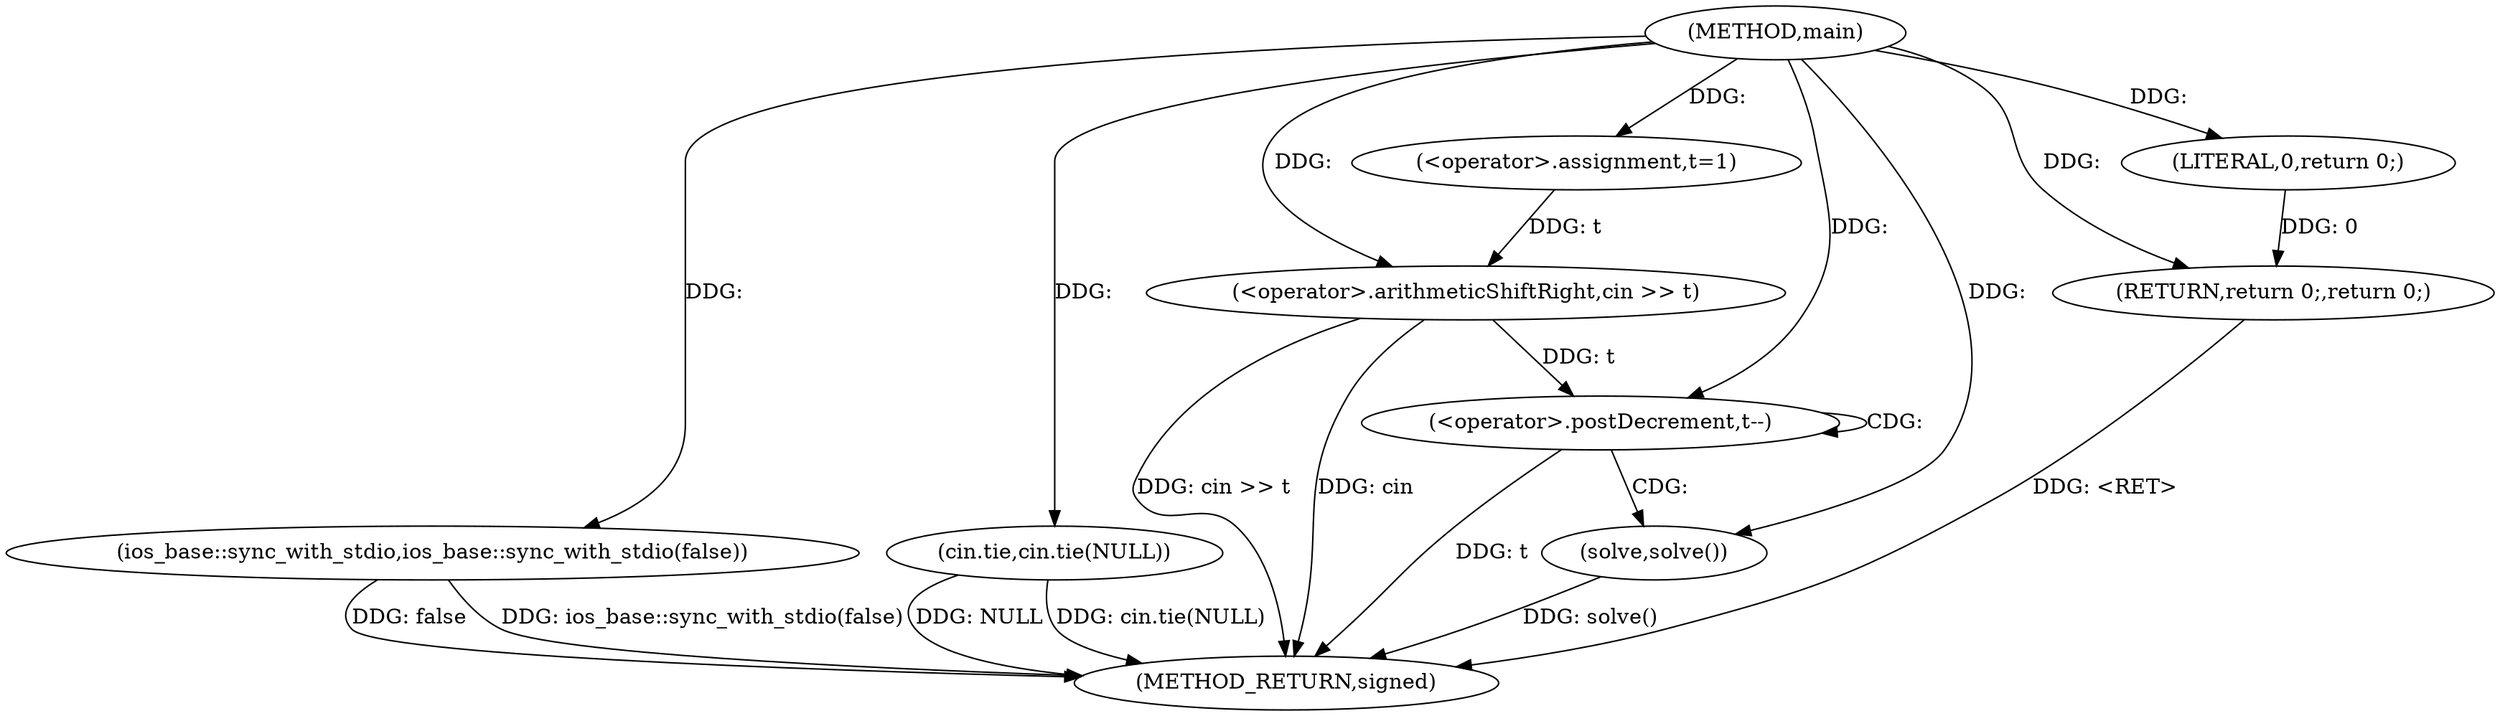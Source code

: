 digraph "main" {  
"1000144" [label = "(METHOD,main)" ]
"1000164" [label = "(METHOD_RETURN,signed)" ]
"1000146" [label = "(ios_base::sync_with_stdio,ios_base::sync_with_stdio(false))" ]
"1000148" [label = "(cin.tie,cin.tie(NULL))" ]
"1000151" [label = "(<operator>.assignment,t=1)" ]
"1000154" [label = "(<operator>.arithmeticShiftRight,cin >> t)" ]
"1000162" [label = "(RETURN,return 0;,return 0;)" ]
"1000158" [label = "(<operator>.postDecrement,t--)" ]
"1000163" [label = "(LITERAL,0,return 0;)" ]
"1000161" [label = "(solve,solve())" ]
  "1000162" -> "1000164"  [ label = "DDG: <RET>"] 
  "1000146" -> "1000164"  [ label = "DDG: ios_base::sync_with_stdio(false)"] 
  "1000148" -> "1000164"  [ label = "DDG: cin.tie(NULL)"] 
  "1000154" -> "1000164"  [ label = "DDG: cin >> t"] 
  "1000158" -> "1000164"  [ label = "DDG: t"] 
  "1000161" -> "1000164"  [ label = "DDG: solve()"] 
  "1000154" -> "1000164"  [ label = "DDG: cin"] 
  "1000146" -> "1000164"  [ label = "DDG: false"] 
  "1000148" -> "1000164"  [ label = "DDG: NULL"] 
  "1000144" -> "1000151"  [ label = "DDG: "] 
  "1000163" -> "1000162"  [ label = "DDG: 0"] 
  "1000144" -> "1000162"  [ label = "DDG: "] 
  "1000144" -> "1000146"  [ label = "DDG: "] 
  "1000144" -> "1000148"  [ label = "DDG: "] 
  "1000144" -> "1000154"  [ label = "DDG: "] 
  "1000151" -> "1000154"  [ label = "DDG: t"] 
  "1000144" -> "1000163"  [ label = "DDG: "] 
  "1000154" -> "1000158"  [ label = "DDG: t"] 
  "1000144" -> "1000158"  [ label = "DDG: "] 
  "1000144" -> "1000161"  [ label = "DDG: "] 
  "1000158" -> "1000161"  [ label = "CDG: "] 
  "1000158" -> "1000158"  [ label = "CDG: "] 
}
